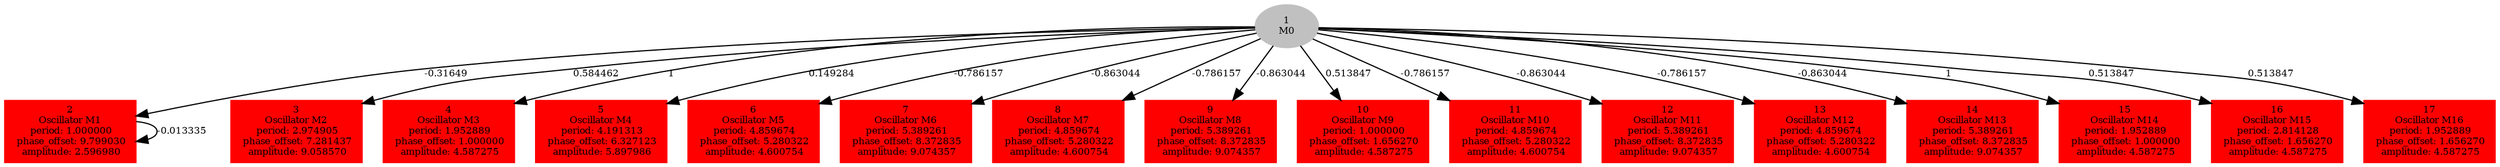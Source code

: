  digraph g{ forcelabels=true;
1[label=<1<BR/>M0>,color="grey",style=filled,fontsize=8];
2 [label=<2<BR />Oscillator M1<BR /> period: 1.000000<BR /> phase_offset: 9.799030<BR /> amplitude: 2.596980>, shape=box,color=red,style=filled,fontsize=8];3 [label=<3<BR />Oscillator M2<BR /> period: 2.974905<BR /> phase_offset: 7.281437<BR /> amplitude: 9.058570>, shape=box,color=red,style=filled,fontsize=8];4 [label=<4<BR />Oscillator M3<BR /> period: 1.952889<BR /> phase_offset: 1.000000<BR /> amplitude: 4.587275>, shape=box,color=red,style=filled,fontsize=8];5 [label=<5<BR />Oscillator M4<BR /> period: 4.191313<BR /> phase_offset: 6.327123<BR /> amplitude: 5.897986>, shape=box,color=red,style=filled,fontsize=8];6 [label=<6<BR />Oscillator M5<BR /> period: 4.859674<BR /> phase_offset: 5.280322<BR /> amplitude: 4.600754>, shape=box,color=red,style=filled,fontsize=8];7 [label=<7<BR />Oscillator M6<BR /> period: 5.389261<BR /> phase_offset: 8.372835<BR /> amplitude: 9.074357>, shape=box,color=red,style=filled,fontsize=8];8 [label=<8<BR />Oscillator M7<BR /> period: 4.859674<BR /> phase_offset: 5.280322<BR /> amplitude: 4.600754>, shape=box,color=red,style=filled,fontsize=8];9 [label=<9<BR />Oscillator M8<BR /> period: 5.389261<BR /> phase_offset: 8.372835<BR /> amplitude: 9.074357>, shape=box,color=red,style=filled,fontsize=8];10 [label=<10<BR />Oscillator M9<BR /> period: 1.000000<BR /> phase_offset: 1.656270<BR /> amplitude: 4.587275>, shape=box,color=red,style=filled,fontsize=8];11 [label=<11<BR />Oscillator M10<BR /> period: 4.859674<BR /> phase_offset: 5.280322<BR /> amplitude: 4.600754>, shape=box,color=red,style=filled,fontsize=8];12 [label=<12<BR />Oscillator M11<BR /> period: 5.389261<BR /> phase_offset: 8.372835<BR /> amplitude: 9.074357>, shape=box,color=red,style=filled,fontsize=8];13 [label=<13<BR />Oscillator M12<BR /> period: 4.859674<BR /> phase_offset: 5.280322<BR /> amplitude: 4.600754>, shape=box,color=red,style=filled,fontsize=8];14 [label=<14<BR />Oscillator M13<BR /> period: 5.389261<BR /> phase_offset: 8.372835<BR /> amplitude: 9.074357>, shape=box,color=red,style=filled,fontsize=8];15 [label=<15<BR />Oscillator M14<BR /> period: 1.952889<BR /> phase_offset: 1.000000<BR /> amplitude: 4.587275>, shape=box,color=red,style=filled,fontsize=8];16 [label=<16<BR />Oscillator M15<BR /> period: 2.814128<BR /> phase_offset: 1.656270<BR /> amplitude: 4.587275>, shape=box,color=red,style=filled,fontsize=8];17 [label=<17<BR />Oscillator M16<BR /> period: 1.952889<BR /> phase_offset: 1.656270<BR /> amplitude: 4.587275>, shape=box,color=red,style=filled,fontsize=8];1 -> 2[label="-0.31649 ",fontsize="8"];
1 -> 3[label="0.584462 ",fontsize="8"];
1 -> 4[label="1 ",fontsize="8"];
1 -> 5[label="0.149284 ",fontsize="8"];
1 -> 6[label="-0.786157 ",fontsize="8"];
1 -> 7[label="-0.863044 ",fontsize="8"];
1 -> 8[label="-0.786157 ",fontsize="8"];
1 -> 9[label="-0.863044 ",fontsize="8"];
1 -> 10[label="0.513847 ",fontsize="8"];
1 -> 11[label="-0.786157 ",fontsize="8"];
1 -> 12[label="-0.863044 ",fontsize="8"];
1 -> 13[label="-0.786157 ",fontsize="8"];
1 -> 14[label="-0.863044 ",fontsize="8"];
1 -> 15[label="1 ",fontsize="8"];
1 -> 16[label="0.513847 ",fontsize="8"];
1 -> 17[label="0.513847 ",fontsize="8"];
2 -> 2[label="-0.013335 ",fontsize="8"];
 }
